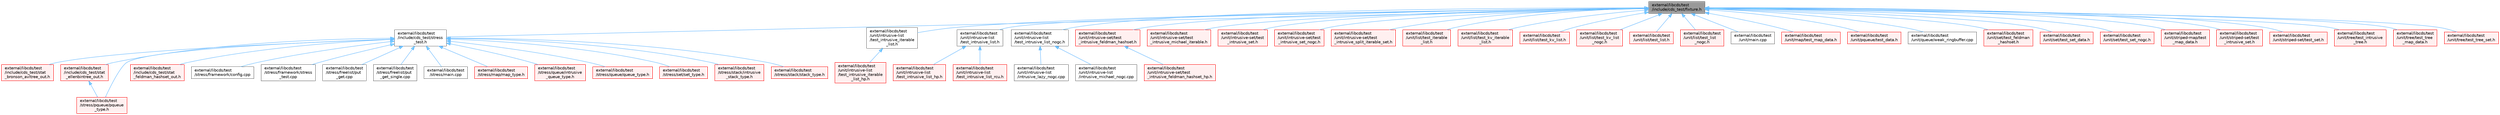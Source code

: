 digraph "external/libcds/test/include/cds_test/fixture.h"
{
 // LATEX_PDF_SIZE
  bgcolor="transparent";
  edge [fontname=Helvetica,fontsize=10,labelfontname=Helvetica,labelfontsize=10];
  node [fontname=Helvetica,fontsize=10,shape=box,height=0.2,width=0.4];
  Node1 [id="Node000001",label="external/libcds/test\l/include/cds_test/fixture.h",height=0.2,width=0.4,color="gray40", fillcolor="grey60", style="filled", fontcolor="black",tooltip=" "];
  Node1 -> Node2 [id="edge1_Node000001_Node000002",dir="back",color="steelblue1",style="solid",tooltip=" "];
  Node2 [id="Node000002",label="external/libcds/test\l/include/cds_test/stress\l_test.h",height=0.2,width=0.4,color="grey40", fillcolor="white", style="filled",URL="$stress__test_8h.html",tooltip=" "];
  Node2 -> Node3 [id="edge2_Node000002_Node000003",dir="back",color="steelblue1",style="solid",tooltip=" "];
  Node3 [id="Node000003",label="external/libcds/test\l/include/cds_test/stat\l_bronson_avltree_out.h",height=0.2,width=0.4,color="red", fillcolor="#FFF0F0", style="filled",URL="$stat__bronson__avltree__out_8h.html",tooltip=" "];
  Node2 -> Node13 [id="edge3_Node000002_Node000013",dir="back",color="steelblue1",style="solid",tooltip=" "];
  Node13 [id="Node000013",label="external/libcds/test\l/include/cds_test/stat\l_ellenbintree_out.h",height=0.2,width=0.4,color="red", fillcolor="#FFF0F0", style="filled",URL="$stat__ellenbintree__out_8h.html",tooltip=" "];
  Node13 -> Node24 [id="edge4_Node000013_Node000024",dir="back",color="steelblue1",style="solid",tooltip=" "];
  Node24 [id="Node000024",label="external/libcds/test\l/stress/pqueue/pqueue\l_type.h",height=0.2,width=0.4,color="red", fillcolor="#FFF0F0", style="filled",URL="$pqueue__type_8h.html",tooltip=" "];
  Node2 -> Node35 [id="edge5_Node000002_Node000035",dir="back",color="steelblue1",style="solid",tooltip=" "];
  Node35 [id="Node000035",label="external/libcds/test\l/include/cds_test/stat\l_feldman_hashset_out.h",height=0.2,width=0.4,color="red", fillcolor="#FFF0F0", style="filled",URL="$stat__feldman__hashset__out_8h.html",tooltip=" "];
  Node2 -> Node55 [id="edge6_Node000002_Node000055",dir="back",color="steelblue1",style="solid",tooltip=" "];
  Node55 [id="Node000055",label="external/libcds/test\l/stress/framework/config.cpp",height=0.2,width=0.4,color="grey40", fillcolor="white", style="filled",URL="$config_8cpp.html",tooltip=" "];
  Node2 -> Node56 [id="edge7_Node000002_Node000056",dir="back",color="steelblue1",style="solid",tooltip=" "];
  Node56 [id="Node000056",label="external/libcds/test\l/stress/framework/stress\l_test.cpp",height=0.2,width=0.4,color="grey40", fillcolor="white", style="filled",URL="$stress__test_8cpp.html",tooltip=" "];
  Node2 -> Node57 [id="edge8_Node000002_Node000057",dir="back",color="steelblue1",style="solid",tooltip=" "];
  Node57 [id="Node000057",label="external/libcds/test\l/stress/freelist/put\l_get.cpp",height=0.2,width=0.4,color="grey40", fillcolor="white", style="filled",URL="$put__get_8cpp.html",tooltip=" "];
  Node2 -> Node58 [id="edge9_Node000002_Node000058",dir="back",color="steelblue1",style="solid",tooltip=" "];
  Node58 [id="Node000058",label="external/libcds/test\l/stress/freelist/put\l_get_single.cpp",height=0.2,width=0.4,color="grey40", fillcolor="white", style="filled",URL="$put__get__single_8cpp.html",tooltip=" "];
  Node2 -> Node59 [id="edge10_Node000002_Node000059",dir="back",color="steelblue1",style="solid",tooltip=" "];
  Node59 [id="Node000059",label="external/libcds/test\l/stress/main.cpp",height=0.2,width=0.4,color="grey40", fillcolor="white", style="filled",URL="$external_2libcds_2test_2stress_2main_8cpp.html",tooltip=" "];
  Node2 -> Node60 [id="edge11_Node000002_Node000060",dir="back",color="steelblue1",style="solid",tooltip=" "];
  Node60 [id="Node000060",label="external/libcds/test\l/stress/map/map_type.h",height=0.2,width=0.4,color="red", fillcolor="#FFF0F0", style="filled",URL="$map__type_8h.html",tooltip=" "];
  Node2 -> Node24 [id="edge12_Node000002_Node000024",dir="back",color="steelblue1",style="solid",tooltip=" "];
  Node2 -> Node130 [id="edge13_Node000002_Node000130",dir="back",color="steelblue1",style="solid",tooltip=" "];
  Node130 [id="Node000130",label="external/libcds/test\l/stress/queue/intrusive\l_queue_type.h",height=0.2,width=0.4,color="red", fillcolor="#FFF0F0", style="filled",URL="$intrusive__queue__type_8h.html",tooltip=" "];
  Node2 -> Node132 [id="edge14_Node000002_Node000132",dir="back",color="steelblue1",style="solid",tooltip=" "];
  Node132 [id="Node000132",label="external/libcds/test\l/stress/queue/queue_type.h",height=0.2,width=0.4,color="red", fillcolor="#FFF0F0", style="filled",URL="$queue__type_8h.html",tooltip=" "];
  Node2 -> Node140 [id="edge15_Node000002_Node000140",dir="back",color="steelblue1",style="solid",tooltip=" "];
  Node140 [id="Node000140",label="external/libcds/test\l/stress/set/set_type.h",height=0.2,width=0.4,color="red", fillcolor="#FFF0F0", style="filled",URL="$set__type_8h.html",tooltip=" "];
  Node2 -> Node196 [id="edge16_Node000002_Node000196",dir="back",color="steelblue1",style="solid",tooltip=" "];
  Node196 [id="Node000196",label="external/libcds/test\l/stress/stack/intrusive\l_stack_type.h",height=0.2,width=0.4,color="red", fillcolor="#FFF0F0", style="filled",URL="$intrusive__stack__type_8h.html",tooltip=" "];
  Node2 -> Node200 [id="edge17_Node000002_Node000200",dir="back",color="steelblue1",style="solid",tooltip=" "];
  Node200 [id="Node000200",label="external/libcds/test\l/stress/stack/stack_type.h",height=0.2,width=0.4,color="red", fillcolor="#FFF0F0", style="filled",URL="$stack__type_8h.html",tooltip=" "];
  Node1 -> Node203 [id="edge18_Node000001_Node000203",dir="back",color="steelblue1",style="solid",tooltip=" "];
  Node203 [id="Node000203",label="external/libcds/test\l/unit/intrusive-list\l/test_intrusive_iterable\l_list.h",height=0.2,width=0.4,color="grey40", fillcolor="white", style="filled",URL="$test__intrusive__iterable__list_8h.html",tooltip=" "];
  Node203 -> Node204 [id="edge19_Node000203_Node000204",dir="back",color="steelblue1",style="solid",tooltip=" "];
  Node204 [id="Node000204",label="external/libcds/test\l/unit/intrusive-list\l/test_intrusive_iterable\l_list_hp.h",height=0.2,width=0.4,color="red", fillcolor="#FFF0F0", style="filled",URL="$test__intrusive__iterable__list__hp_8h.html",tooltip=" "];
  Node1 -> Node207 [id="edge20_Node000001_Node000207",dir="back",color="steelblue1",style="solid",tooltip=" "];
  Node207 [id="Node000207",label="external/libcds/test\l/unit/intrusive-list\l/test_intrusive_list.h",height=0.2,width=0.4,color="grey40", fillcolor="white", style="filled",URL="$test__intrusive__list_8h.html",tooltip=" "];
  Node207 -> Node208 [id="edge21_Node000207_Node000208",dir="back",color="steelblue1",style="solid",tooltip=" "];
  Node208 [id="Node000208",label="external/libcds/test\l/unit/intrusive-list\l/test_intrusive_list_hp.h",height=0.2,width=0.4,color="red", fillcolor="#FFF0F0", style="filled",URL="$test__intrusive__list__hp_8h.html",tooltip=" "];
  Node207 -> Node213 [id="edge22_Node000207_Node000213",dir="back",color="steelblue1",style="solid",tooltip=" "];
  Node213 [id="Node000213",label="external/libcds/test\l/unit/intrusive-list\l/test_intrusive_list_rcu.h",height=0.2,width=0.4,color="red", fillcolor="#FFF0F0", style="filled",URL="$test__intrusive__list__rcu_8h.html",tooltip=" "];
  Node1 -> Node222 [id="edge23_Node000001_Node000222",dir="back",color="steelblue1",style="solid",tooltip=" "];
  Node222 [id="Node000222",label="external/libcds/test\l/unit/intrusive-list\l/test_intrusive_list_nogc.h",height=0.2,width=0.4,color="grey40", fillcolor="white", style="filled",URL="$test__intrusive__list__nogc_8h.html",tooltip=" "];
  Node222 -> Node223 [id="edge24_Node000222_Node000223",dir="back",color="steelblue1",style="solid",tooltip=" "];
  Node223 [id="Node000223",label="external/libcds/test\l/unit/intrusive-list\l/intrusive_lazy_nogc.cpp",height=0.2,width=0.4,color="grey40", fillcolor="white", style="filled",URL="$intrusive__lazy__nogc_8cpp.html",tooltip=" "];
  Node222 -> Node224 [id="edge25_Node000222_Node000224",dir="back",color="steelblue1",style="solid",tooltip=" "];
  Node224 [id="Node000224",label="external/libcds/test\l/unit/intrusive-list\l/intrusive_michael_nogc.cpp",height=0.2,width=0.4,color="grey40", fillcolor="white", style="filled",URL="$intrusive__michael__nogc_8cpp.html",tooltip=" "];
  Node1 -> Node225 [id="edge26_Node000001_Node000225",dir="back",color="steelblue1",style="solid",tooltip=" "];
  Node225 [id="Node000225",label="external/libcds/test\l/unit/intrusive-set/test\l_intrusive_feldman_hashset.h",height=0.2,width=0.4,color="red", fillcolor="#FFF0F0", style="filled",URL="$test__intrusive__feldman__hashset_8h.html",tooltip=" "];
  Node225 -> Node226 [id="edge27_Node000225_Node000226",dir="back",color="steelblue1",style="solid",tooltip=" "];
  Node226 [id="Node000226",label="external/libcds/test\l/unit/intrusive-set/test\l_intrusive_feldman_hashset_hp.h",height=0.2,width=0.4,color="red", fillcolor="#FFF0F0", style="filled",URL="$test__intrusive__feldman__hashset__hp_8h.html",tooltip=" "];
  Node1 -> Node233 [id="edge28_Node000001_Node000233",dir="back",color="steelblue1",style="solid",tooltip=" "];
  Node233 [id="Node000233",label="external/libcds/test\l/unit/intrusive-set/test\l_intrusive_michael_iterable.h",height=0.2,width=0.4,color="red", fillcolor="#FFF0F0", style="filled",URL="$test__intrusive__michael__iterable_8h.html",tooltip=" "];
  Node1 -> Node237 [id="edge29_Node000001_Node000237",dir="back",color="steelblue1",style="solid",tooltip=" "];
  Node237 [id="Node000237",label="external/libcds/test\l/unit/intrusive-set/test\l_intrusive_set.h",height=0.2,width=0.4,color="red", fillcolor="#FFF0F0", style="filled",URL="$intrusive-set_2test__intrusive__set_8h.html",tooltip=" "];
  Node1 -> Node270 [id="edge30_Node000001_Node000270",dir="back",color="steelblue1",style="solid",tooltip=" "];
  Node270 [id="Node000270",label="external/libcds/test\l/unit/intrusive-set/test\l_intrusive_set_nogc.h",height=0.2,width=0.4,color="red", fillcolor="#FFF0F0", style="filled",URL="$test__intrusive__set__nogc_8h.html",tooltip=" "];
  Node1 -> Node276 [id="edge31_Node000001_Node000276",dir="back",color="steelblue1",style="solid",tooltip=" "];
  Node276 [id="Node000276",label="external/libcds/test\l/unit/intrusive-set/test\l_intrusive_split_iterable_set.h",height=0.2,width=0.4,color="red", fillcolor="#FFF0F0", style="filled",URL="$test__intrusive__split__iterable__set_8h.html",tooltip=" "];
  Node1 -> Node280 [id="edge32_Node000001_Node000280",dir="back",color="steelblue1",style="solid",tooltip=" "];
  Node280 [id="Node000280",label="external/libcds/test\l/unit/list/test_iterable\l_list.h",height=0.2,width=0.4,color="red", fillcolor="#FFF0F0", style="filled",URL="$test__iterable__list_8h.html",tooltip=" "];
  Node1 -> Node284 [id="edge33_Node000001_Node000284",dir="back",color="steelblue1",style="solid",tooltip=" "];
  Node284 [id="Node000284",label="external/libcds/test\l/unit/list/test_kv_iterable\l_list.h",height=0.2,width=0.4,color="red", fillcolor="#FFF0F0", style="filled",URL="$test__kv__iterable__list_8h.html",tooltip=" "];
  Node1 -> Node288 [id="edge34_Node000001_Node000288",dir="back",color="steelblue1",style="solid",tooltip=" "];
  Node288 [id="Node000288",label="external/libcds/test\l/unit/list/test_kv_list.h",height=0.2,width=0.4,color="red", fillcolor="#FFF0F0", style="filled",URL="$test__kv__list_8h.html",tooltip=" "];
  Node1 -> Node303 [id="edge35_Node000001_Node000303",dir="back",color="steelblue1",style="solid",tooltip=" "];
  Node303 [id="Node000303",label="external/libcds/test\l/unit/list/test_kv_list\l_nogc.h",height=0.2,width=0.4,color="red", fillcolor="#FFF0F0", style="filled",URL="$test__kv__list__nogc_8h.html",tooltip=" "];
  Node1 -> Node306 [id="edge36_Node000001_Node000306",dir="back",color="steelblue1",style="solid",tooltip=" "];
  Node306 [id="Node000306",label="external/libcds/test\l/unit/list/test_list.h",height=0.2,width=0.4,color="red", fillcolor="#FFF0F0", style="filled",URL="$test__list_8h.html",tooltip=" "];
  Node1 -> Node321 [id="edge37_Node000001_Node000321",dir="back",color="steelblue1",style="solid",tooltip=" "];
  Node321 [id="Node000321",label="external/libcds/test\l/unit/list/test_list\l_nogc.h",height=0.2,width=0.4,color="red", fillcolor="#FFF0F0", style="filled",URL="$test__list__nogc_8h.html",tooltip=" "];
  Node1 -> Node324 [id="edge38_Node000001_Node000324",dir="back",color="steelblue1",style="solid",tooltip=" "];
  Node324 [id="Node000324",label="external/libcds/test\l/unit/main.cpp",height=0.2,width=0.4,color="grey40", fillcolor="white", style="filled",URL="$external_2libcds_2test_2unit_2main_8cpp.html",tooltip=" "];
  Node1 -> Node325 [id="edge39_Node000001_Node000325",dir="back",color="steelblue1",style="solid",tooltip=" "];
  Node325 [id="Node000325",label="external/libcds/test\l/unit/map/test_map_data.h",height=0.2,width=0.4,color="red", fillcolor="#FFF0F0", style="filled",URL="$map_2test__map__data_8h.html",tooltip=" "];
  Node1 -> Node380 [id="edge40_Node000001_Node000380",dir="back",color="steelblue1",style="solid",tooltip=" "];
  Node380 [id="Node000380",label="external/libcds/test\l/unit/pqueue/test_data.h",height=0.2,width=0.4,color="red", fillcolor="#FFF0F0", style="filled",URL="$test__data_8h.html",tooltip=" "];
  Node1 -> Node387 [id="edge41_Node000001_Node000387",dir="back",color="steelblue1",style="solid",tooltip=" "];
  Node387 [id="Node000387",label="external/libcds/test\l/unit/queue/weak_ringbuffer.cpp",height=0.2,width=0.4,color="grey40", fillcolor="white", style="filled",URL="$weak__ringbuffer_8cpp.html",tooltip=" "];
  Node1 -> Node388 [id="edge42_Node000001_Node000388",dir="back",color="steelblue1",style="solid",tooltip=" "];
  Node388 [id="Node000388",label="external/libcds/test\l/unit/set/test_feldman\l_hashset.h",height=0.2,width=0.4,color="red", fillcolor="#FFF0F0", style="filled",URL="$test__feldman__hashset_8h.html",tooltip=" "];
  Node1 -> Node396 [id="edge43_Node000001_Node000396",dir="back",color="steelblue1",style="solid",tooltip=" "];
  Node396 [id="Node000396",label="external/libcds/test\l/unit/set/test_set_data.h",height=0.2,width=0.4,color="red", fillcolor="#FFF0F0", style="filled",URL="$test__set__data_8h.html",tooltip=" "];
  Node1 -> Node439 [id="edge44_Node000001_Node000439",dir="back",color="steelblue1",style="solid",tooltip=" "];
  Node439 [id="Node000439",label="external/libcds/test\l/unit/set/test_set_nogc.h",height=0.2,width=0.4,color="red", fillcolor="#FFF0F0", style="filled",URL="$test__set__nogc_8h.html",tooltip=" "];
  Node1 -> Node445 [id="edge45_Node000001_Node000445",dir="back",color="steelblue1",style="solid",tooltip=" "];
  Node445 [id="Node000445",label="external/libcds/test\l/unit/striped-map/test\l_map_data.h",height=0.2,width=0.4,color="red", fillcolor="#FFF0F0", style="filled",URL="$striped-map_2test__map__data_8h.html",tooltip=" "];
  Node1 -> Node452 [id="edge46_Node000001_Node000452",dir="back",color="steelblue1",style="solid",tooltip=" "];
  Node452 [id="Node000452",label="external/libcds/test\l/unit/striped-set/test\l_intrusive_set.h",height=0.2,width=0.4,color="red", fillcolor="#FFF0F0", style="filled",URL="$striped-set_2test__intrusive__set_8h.html",tooltip=" "];
  Node1 -> Node455 [id="edge47_Node000001_Node000455",dir="back",color="steelblue1",style="solid",tooltip=" "];
  Node455 [id="Node000455",label="external/libcds/test\l/unit/striped-set/test_set.h",height=0.2,width=0.4,color="red", fillcolor="#FFF0F0", style="filled",URL="$striped-set_2test__set_8h.html",tooltip=" "];
  Node1 -> Node462 [id="edge48_Node000001_Node000462",dir="back",color="steelblue1",style="solid",tooltip=" "];
  Node462 [id="Node000462",label="external/libcds/test\l/unit/tree/test_intrusive\l_tree.h",height=0.2,width=0.4,color="red", fillcolor="#FFF0F0", style="filled",URL="$test__intrusive__tree_8h.html",tooltip=" "];
  Node1 -> Node471 [id="edge49_Node000001_Node000471",dir="back",color="steelblue1",style="solid",tooltip=" "];
  Node471 [id="Node000471",label="external/libcds/test\l/unit/tree/test_tree\l_map_data.h",height=0.2,width=0.4,color="red", fillcolor="#FFF0F0", style="filled",URL="$test__tree__map__data_8h.html",tooltip=" "];
  Node1 -> Node489 [id="edge50_Node000001_Node000489",dir="back",color="steelblue1",style="solid",tooltip=" "];
  Node489 [id="Node000489",label="external/libcds/test\l/unit/tree/test_tree_set.h",height=0.2,width=0.4,color="red", fillcolor="#FFF0F0", style="filled",URL="$test__tree__set_8h.html",tooltip=" "];
}
